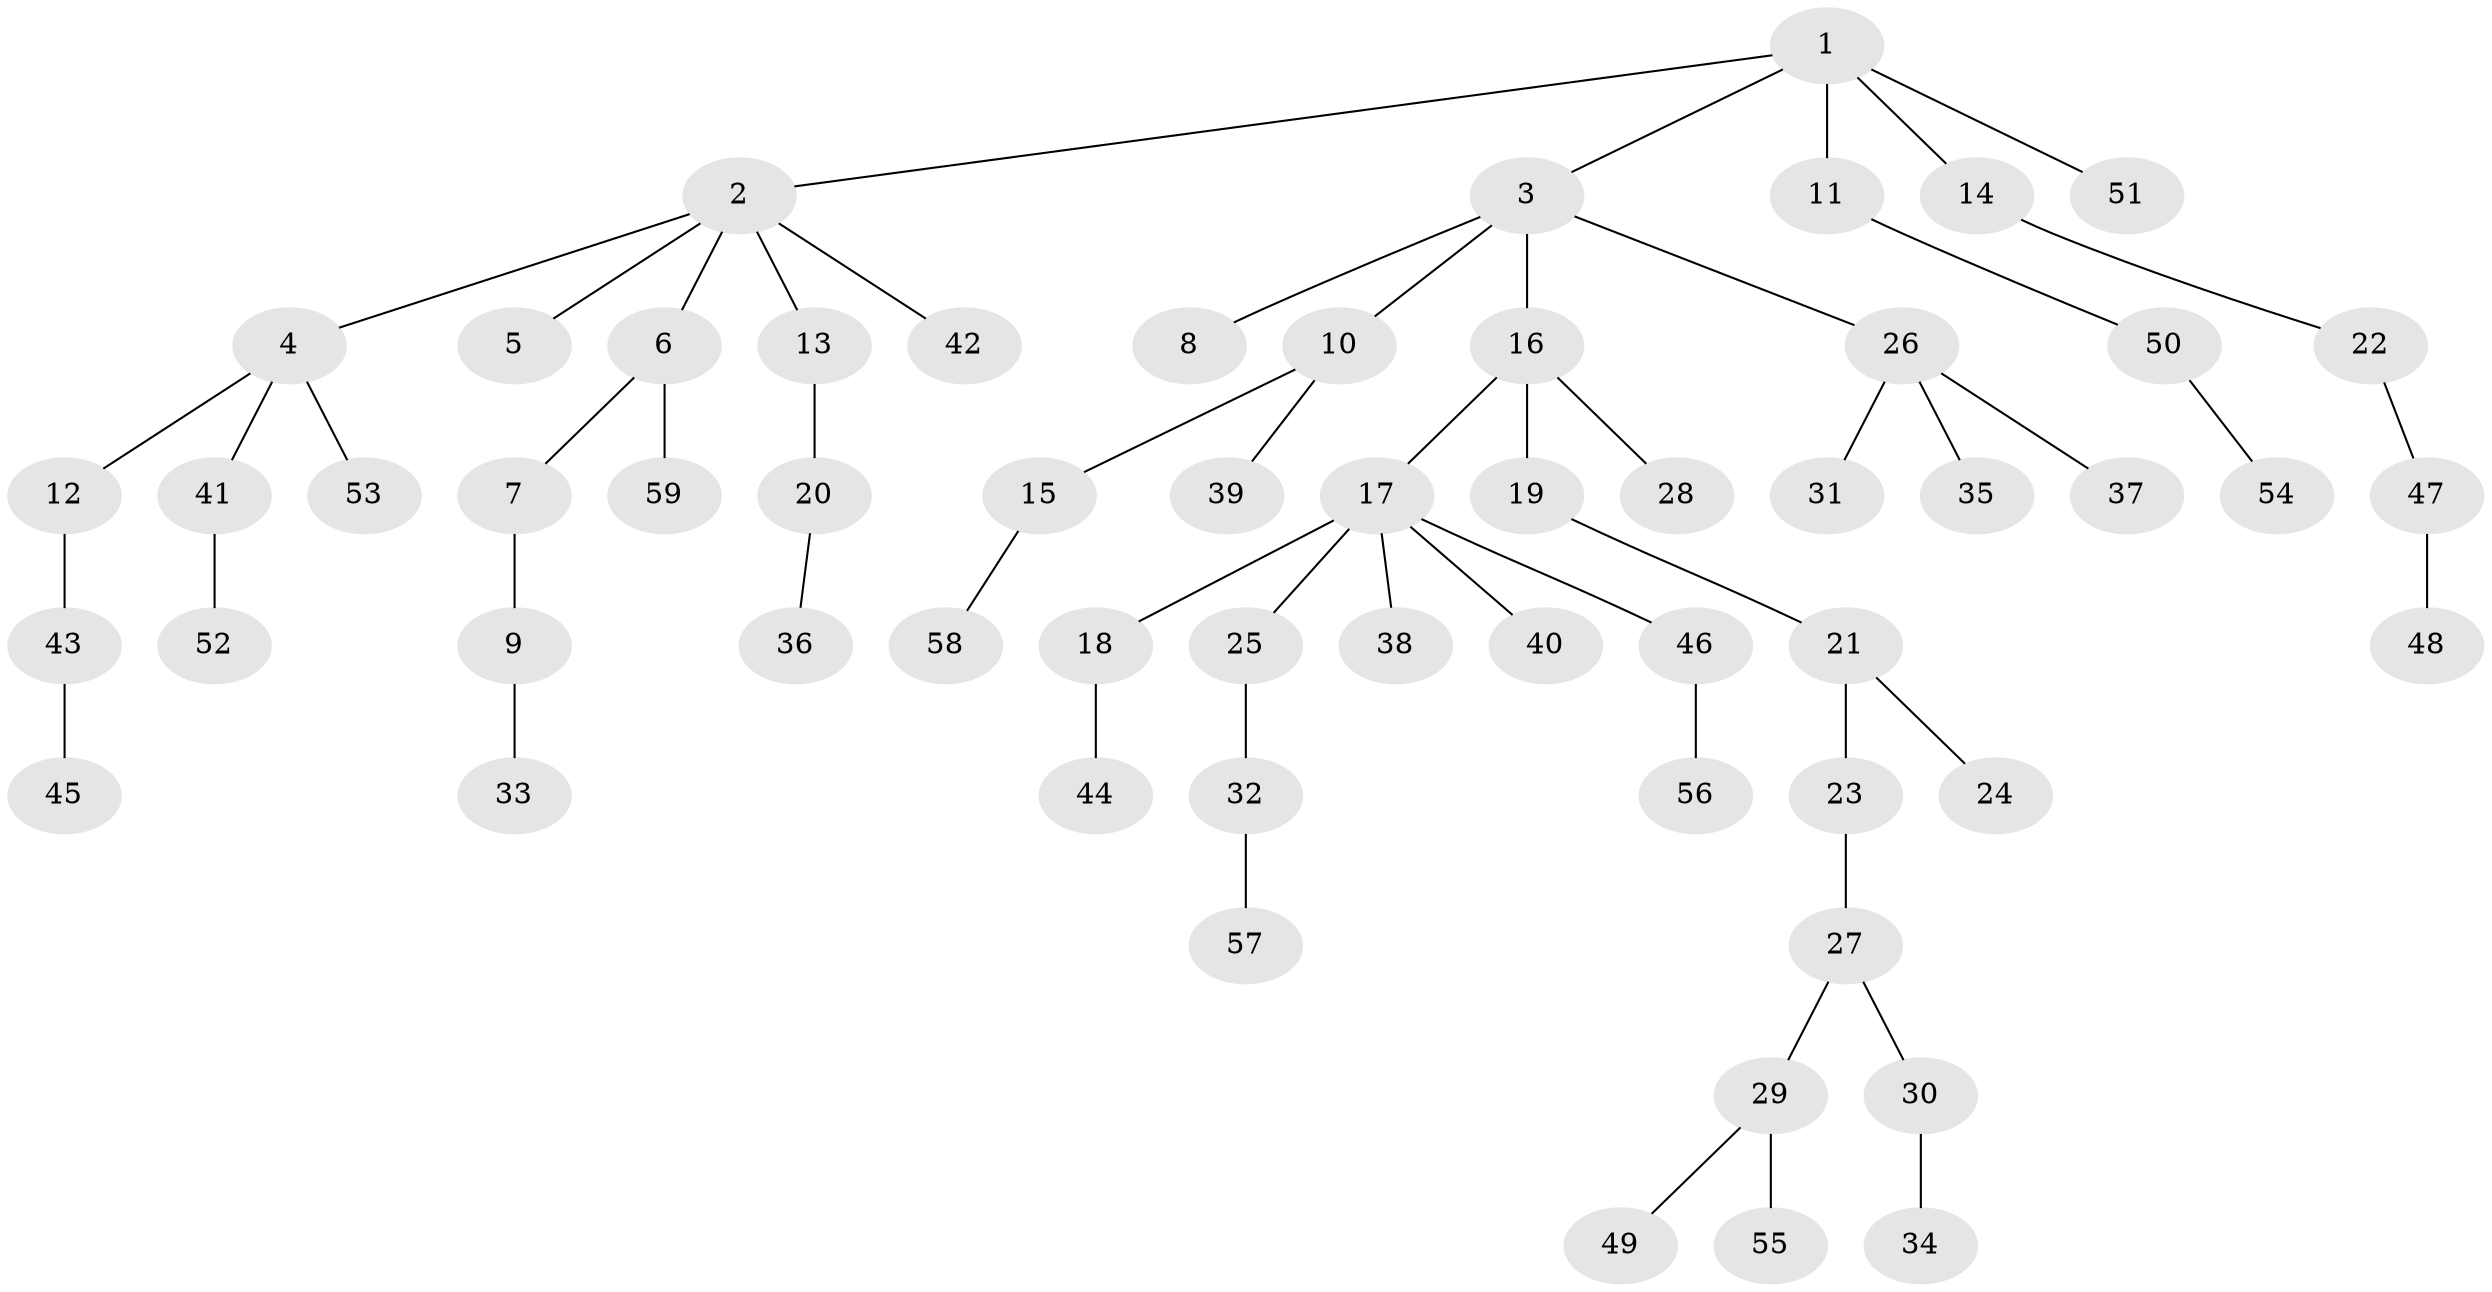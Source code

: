 // coarse degree distribution, {9: 0.05263157894736842, 1: 0.6842105263157895, 2: 0.15789473684210525, 5: 0.05263157894736842, 3: 0.05263157894736842}
// Generated by graph-tools (version 1.1) at 2025/19/03/04/25 18:19:13]
// undirected, 59 vertices, 58 edges
graph export_dot {
graph [start="1"]
  node [color=gray90,style=filled];
  1;
  2;
  3;
  4;
  5;
  6;
  7;
  8;
  9;
  10;
  11;
  12;
  13;
  14;
  15;
  16;
  17;
  18;
  19;
  20;
  21;
  22;
  23;
  24;
  25;
  26;
  27;
  28;
  29;
  30;
  31;
  32;
  33;
  34;
  35;
  36;
  37;
  38;
  39;
  40;
  41;
  42;
  43;
  44;
  45;
  46;
  47;
  48;
  49;
  50;
  51;
  52;
  53;
  54;
  55;
  56;
  57;
  58;
  59;
  1 -- 2;
  1 -- 3;
  1 -- 11;
  1 -- 14;
  1 -- 51;
  2 -- 4;
  2 -- 5;
  2 -- 6;
  2 -- 13;
  2 -- 42;
  3 -- 8;
  3 -- 10;
  3 -- 16;
  3 -- 26;
  4 -- 12;
  4 -- 41;
  4 -- 53;
  6 -- 7;
  6 -- 59;
  7 -- 9;
  9 -- 33;
  10 -- 15;
  10 -- 39;
  11 -- 50;
  12 -- 43;
  13 -- 20;
  14 -- 22;
  15 -- 58;
  16 -- 17;
  16 -- 19;
  16 -- 28;
  17 -- 18;
  17 -- 25;
  17 -- 38;
  17 -- 40;
  17 -- 46;
  18 -- 44;
  19 -- 21;
  20 -- 36;
  21 -- 23;
  21 -- 24;
  22 -- 47;
  23 -- 27;
  25 -- 32;
  26 -- 31;
  26 -- 35;
  26 -- 37;
  27 -- 29;
  27 -- 30;
  29 -- 49;
  29 -- 55;
  30 -- 34;
  32 -- 57;
  41 -- 52;
  43 -- 45;
  46 -- 56;
  47 -- 48;
  50 -- 54;
}
